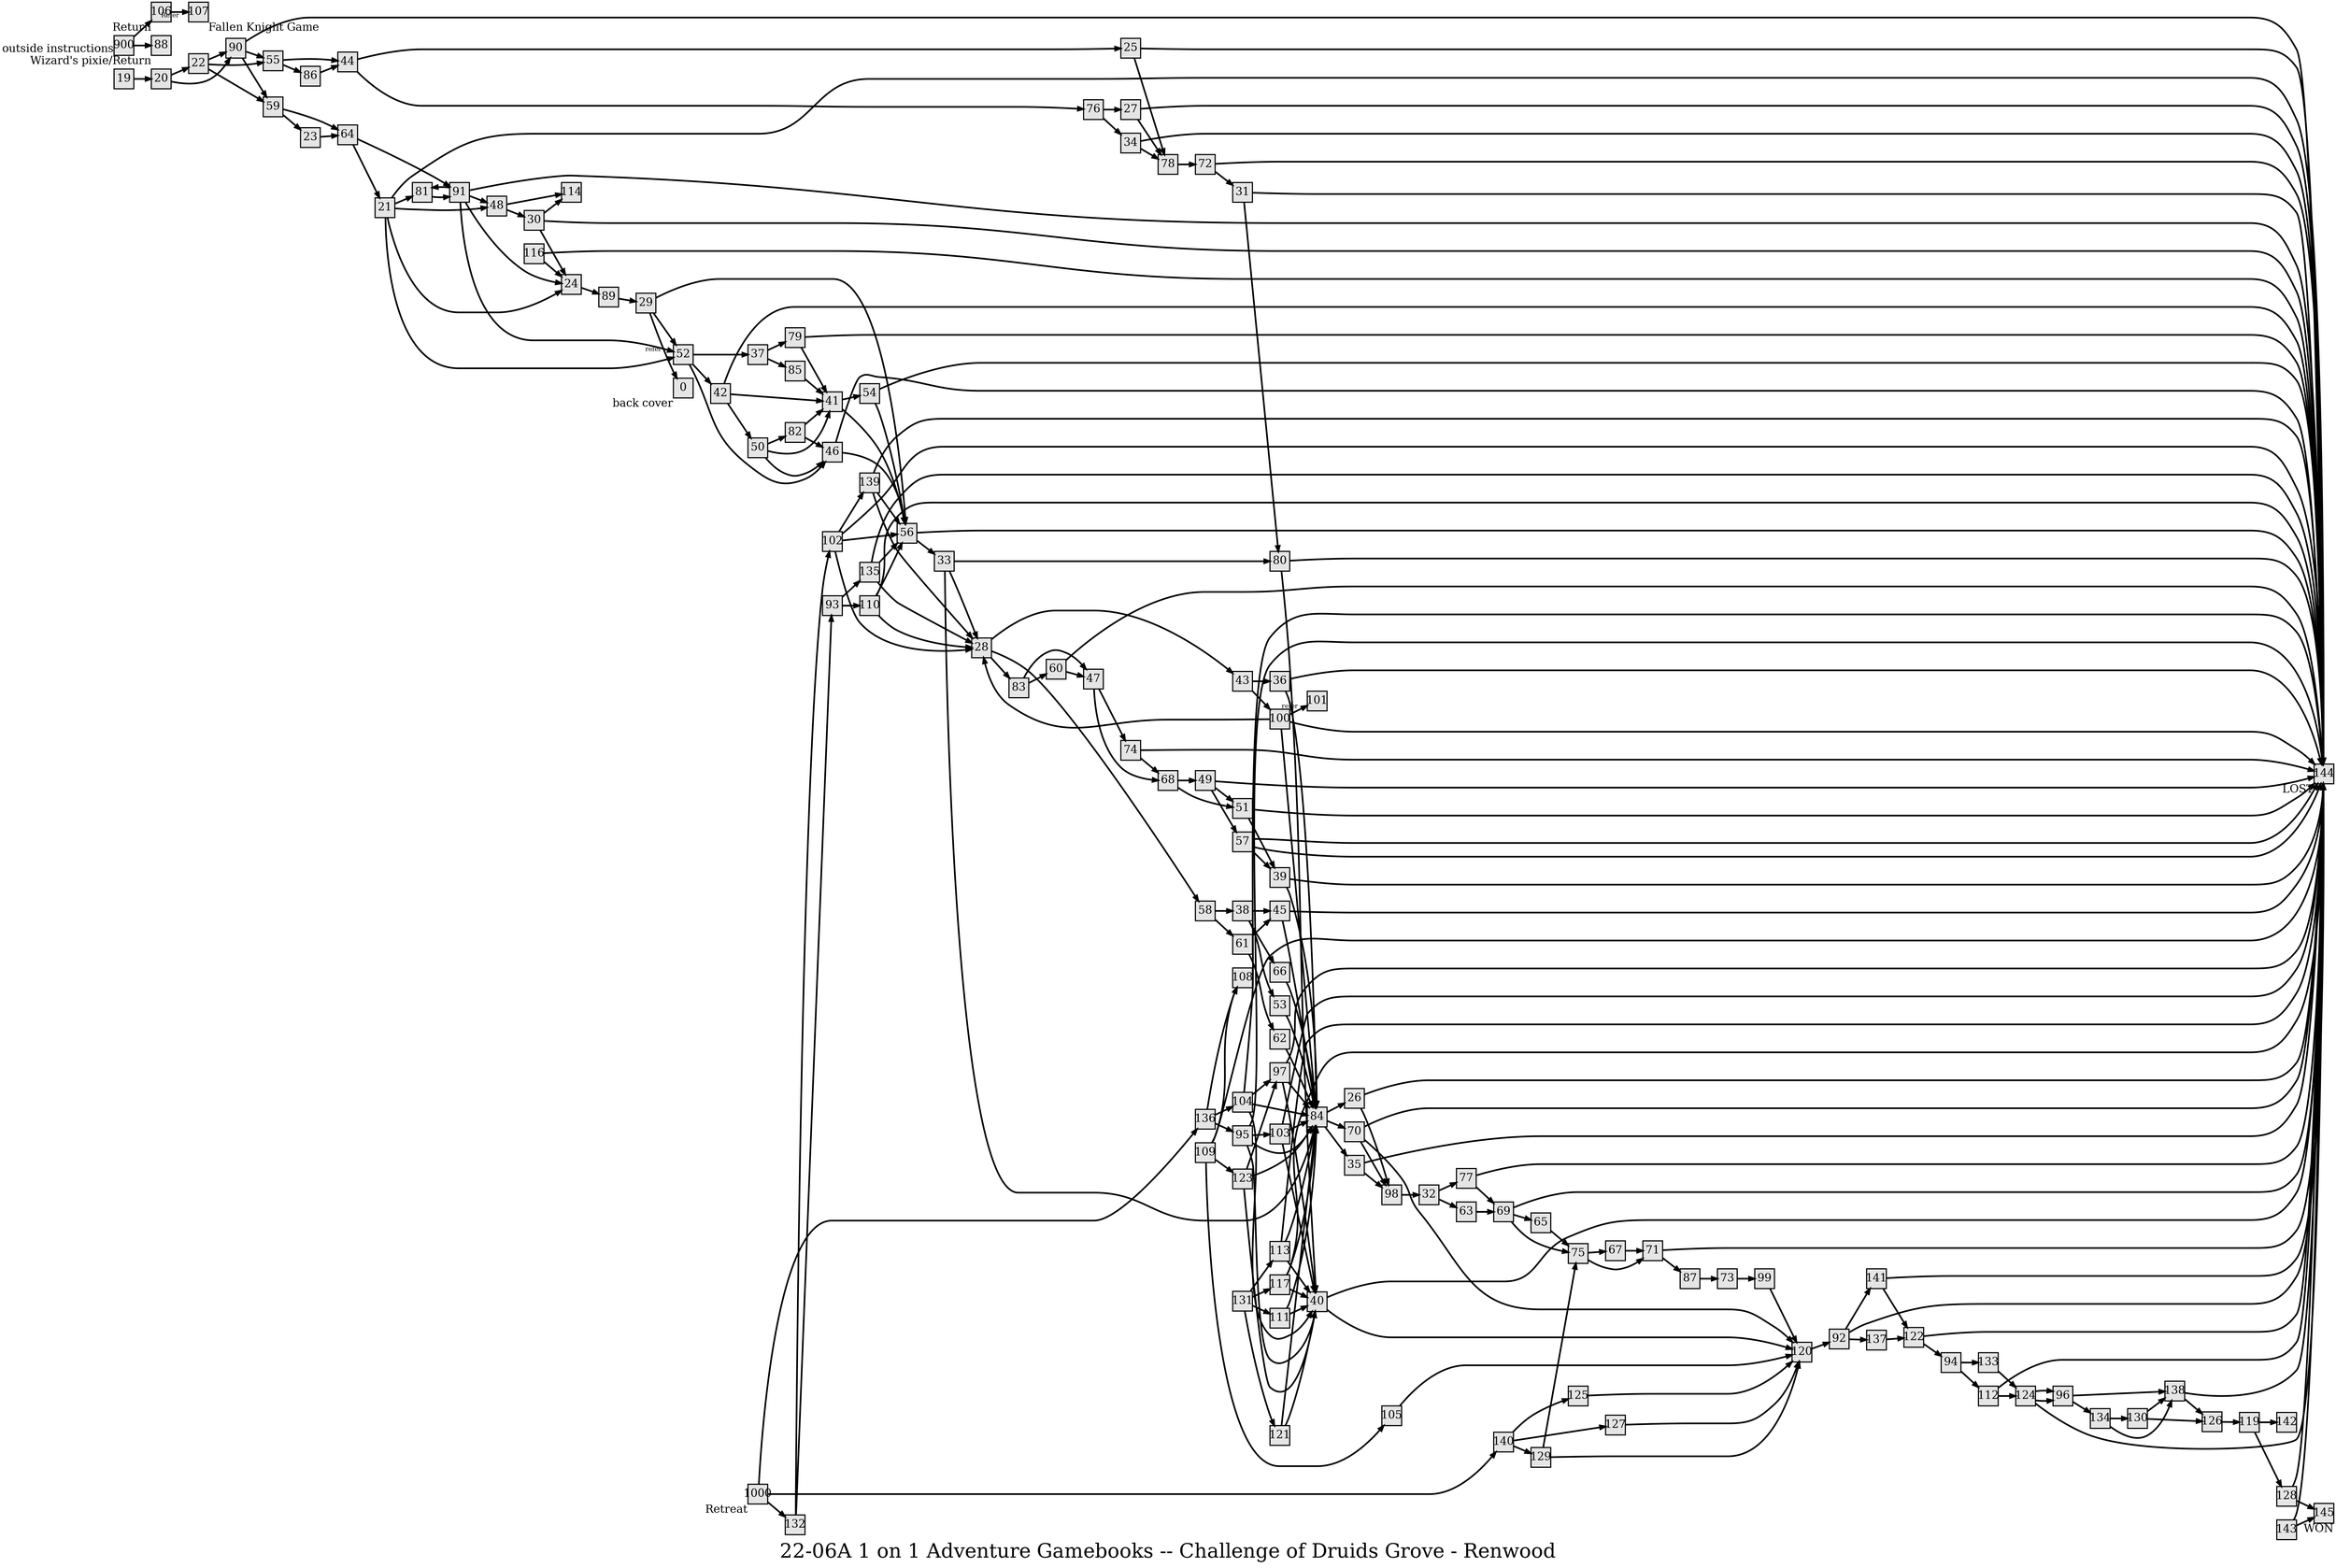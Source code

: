 digraph g{
  graph [ label="22-06A 1 on 1 Adventure Gamebooks -- Challenge of Druids Grove - Renwood" rankdir=LR, ordering=out, fontsize=36, nodesep="0.35", ranksep="0.45"];
  node  [shape=rect, penwidth=2, fontsize=20, style=filled, fillcolor=grey90, margin="0,0", labelfloat=true, regular=true, fixedsize=true];
  edge  [labelfloat=true, penwidth=3, fontsize=12];
  19 -> 20;
  20 -> 22;
  20 -> 90;
  21 -> 144;
  21 -> 81;
  21 -> 48;
  21 -> 24;
  21 -> 52;
  21;
  22 -> 90;
  22 -> 55;
  22 -> 59;
  23 -> 64;
  24 -> 89;
  25;
  25 -> 144;
  25 -> 78;
  26;
  26 -> 144;
  26 -> 98;
  27;
  27 -> 144;
  27 -> 78;
  28 -> 43;
  28 -> 58;
  28 -> 83;
  29 -> 56;
  29 -> 52;
  29 -> 0	[ xlabel="refer" ];
  0	[ xlabel="back cover" ];
  30;
  30 -> 144;
  30 -> 114;
  30 -> 24;
  31;
  31 -> 144;
  31 -> 80;
  32 -> 77;
  32 -> 63;
  33 -> 80;
  33 -> 28;
  33 -> 84;
  34;
  34 -> 144;
  34 -> 78;
  35;
  35 -> 144;
  35 -> 98;
  36;
  36 -> 144;
  36 -> 84;
  37 -> 79;
  37 -> 85;
  38 -> 45;
  38 -> 66;
  38 -> 53;
  39;
  39 -> 144;
  39 -> 84;
  40;
  40 -> 144;
  40 -> 120;
  41 -> 54;
  41 -> 56;
  42;
  42 -> 144;
  42 -> 41;
  42 -> 50;
  43 -> 36;
  43 -> 100;
  44 -> 25;
  44 -> 76;
  45;
  45 -> 144;
  45 -> 84;
  46;
  46 -> 144;
  46 -> 56;
  47 -> 74;
  47 -> 68;
  48 -> 114;
  48 -> 30;
  49 -> 144;
  49 -> 51;
  49 -> 57;
  50;
  50 -> 82;
  50 -> 41;
  50 -> 46;
  51;
  51 -> 144;
  51 -> 39;
  52 -> 37;
  52 -> 42;
  52 -> 46;
  53 -> 84;
  54;
  54 -> 144;
  54 -> 56;
  55 -> 44;
  55 -> 86;
  56;
  56 -> 144;
  56 -> 33;
  57 -> 144;
  
  57 -> 144;
  57 -> 39;
  58 -> 38;
  58 -> 61;
  59 -> 64;
  59 -> 23;
  60;
  60 -> 144;
  60 -> 47;
  61 -> 45;
  61 -> 62;
  62 -> 84;
  63 -> 69;
  64 -> 91;
  64 -> 21;
  65 -> 75;
  66 -> 84;
  67 -> 71;
  68 -> 49;
  68 -> 51;
  69;
  69 -> 144;
  69 -> 65;
  69 -> 75;
  70;
  70 -> 144;
  70 -> 120;
  70 -> 98;
  71;
  71 -> 144;
  71 -> 87;
  72;
  72 -> 144;
  72 -> 31;
  73 -> 99;
  74;
  74 -> 144;
  74 -> 68;
  75 -> 67;
  75 -> 71;
  76 -> 27;
  76 -> 34;
  77;
  77 -> 144;
  77 -> 69;
  78 -> 72;
  79;
  79 -> 144;
  79 -> 41;
  80;
  80 -> 144;
  80 -> 40;
  81;
  81 -> 91;
  82 -> 41;
  82 -> 46;
  83 -> 47;
  83 -> 60;
  84 -> 26;
  84 -> 70;
  84 -> 35;
  85 -> 41;
  86 -> 44;
  87 -> 73;
  88	[ xlabel="Wizard's pixie/Return" ];
  89 -> 29;
  90;
  90 -> 144;
  90 -> 55;
  90 -> 59;
  91;
  91 -> 144;
  91 -> 81;
  91 -> 48;
  91 -> 24;
  91 -> 52;
  92 -> 141;
  
  92 -> 144;
  92 -> 137;
  93 -> 135;
  93 -> 110;
  94 -> 133;
  94 -> 112;
  95;
  95 -> 144;
  95 -> 103;
  95 -> 84;
  95 -> 40;
  96 -> 138;
  96 -> 134;
  97;
  97 -> 144;
  97 -> 84;
  97 -> 40;
  98 -> 32;
  99 -> 120;
  100 -> 144;
  100 -> 28;
  100 -> 84;
  100 -> 101	[ xlabel="refer" ];
  102;
  102 -> 139;
  102 -> 144;
  102 -> 56;
  102 -> 28;
  103;
  103 -> 144;
  103 -> 84;
  103 -> 40;
  104;
  104 -> 144;
  104 -> 97;
  104 -> 84;
  104 -> 40;
  105 -> 120;
  106 -> 107	[ xlabel="Refer" ];
  107	[ xlabel="Fallen Knight Game" ];
  106	[ xlabel="Return" ];
  
  109;
  109 -> 105;
  109 -> 108;
  109 -> 144;
  109 -> 123;
  110;
  110 -> 144;
  110 -> 56;
  110 -> 28;
  111 -> 84;
  111 -> 40;
  112;
  112 -> 144;
  112 -> 124;
  113;
  113 -> 144;
  113 -> 84;
  113 -> 40;
  116;
  116 -> 144;
  116 -> 24;
  117;
  117 -> 144;
  117 -> 84;
  117 -> 40;
  119 -> 128;
  119 -> 142;
  120 -> 92;
  121 -> 84;
  121 -> 40;
  122;
  122 -> 144;
  122 -> 94;
  123 -> 97;
  123 -> 84;
  123 -> 40;
  124 -> 96;
  124 -> 144;
  124 -> 96;
  125;
  125 -> 120;
  126 -> 119;
  127 -> 120;
  128;
  128 -> 144;
  128 -> 145;
  129 -> 75;
  129 -> 120;
  130 -> 138;
  130 -> 126;
  131 -> 113;
  131 -> 117;
  131 -> 111;
  131 -> 121;
  132 -> 102;
  132 -> 93;
  133 -> 124;
  134 -> 130;
  134 -> 138;
  135;
  135 -> 144;
  135 -> 56;
  135 -> 28;
  136 -> 104;
  136 -> 108;
  136 -> 95;
  137 -> 122;
  138;
  138 -> 144;
  138 -> 126;
  139;
  139 -> 144;
  139 -> 56;
  139 -> 28;
  140 -> 125;
  140 -> 127;
  140 -> 129;
  141;
  141 -> 144;
  141 -> 122;
  143;
  143 -> 144;
  143 -> 145;
  144	[ xlabel="LOST" ];
  145	[ xlabel="WON" ];
  1000	[ xlabel="Retreat" ];
  1000 -> 136;
  1000 -> 140;
  1000 -> 132;
  900	[ xlabel="outside instructions" ];
  900 -> 106;
  900 -> 88;
}


